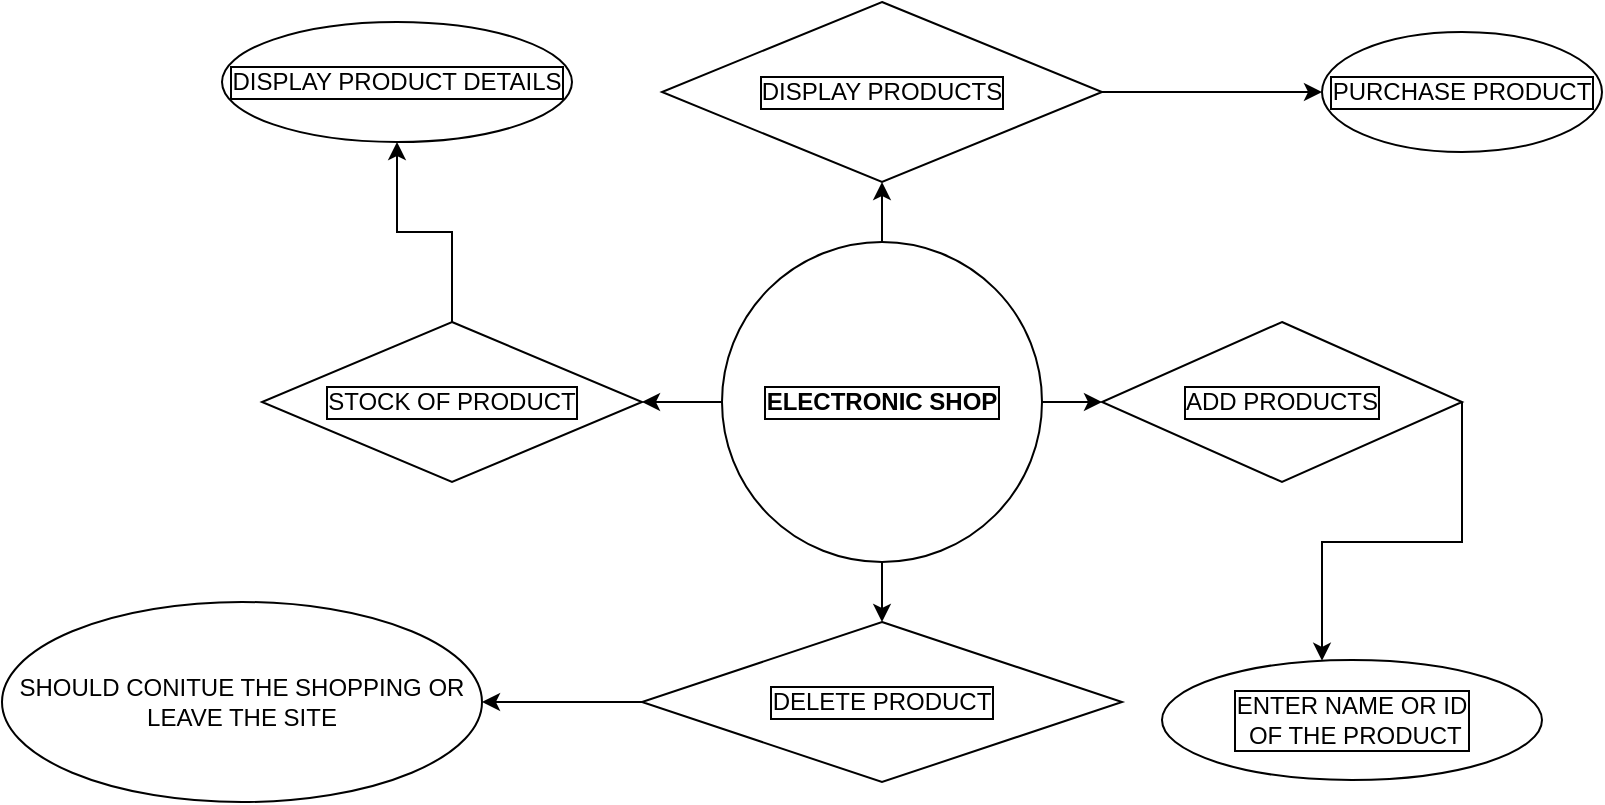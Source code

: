 <mxfile version="15.8.3" type="github">
  <diagram id="C5RBs43oDa-KdzZeNtuy" name="Page-1">
    <mxGraphModel dx="843" dy="428" grid="1" gridSize="10" guides="1" tooltips="1" connect="1" arrows="1" fold="1" page="1" pageScale="1" pageWidth="827" pageHeight="1169" math="0" shadow="0">
      <root>
        <mxCell id="WIyWlLk6GJQsqaUBKTNV-0" />
        <mxCell id="WIyWlLk6GJQsqaUBKTNV-1" parent="WIyWlLk6GJQsqaUBKTNV-0" />
        <mxCell id="1DGVkTzjhTIz0uIGiIYD-1" style="edgeStyle=orthogonalEdgeStyle;rounded=0;orthogonalLoop=1;jettySize=auto;html=1;" edge="1" parent="WIyWlLk6GJQsqaUBKTNV-1" source="1DGVkTzjhTIz0uIGiIYD-0" target="1DGVkTzjhTIz0uIGiIYD-6">
          <mxGeometry relative="1" as="geometry">
            <mxPoint x="450" y="550" as="targetPoint" />
          </mxGeometry>
        </mxCell>
        <mxCell id="1DGVkTzjhTIz0uIGiIYD-2" style="edgeStyle=orthogonalEdgeStyle;rounded=0;orthogonalLoop=1;jettySize=auto;html=1;" edge="1" parent="WIyWlLk6GJQsqaUBKTNV-1" source="1DGVkTzjhTIz0uIGiIYD-0" target="1DGVkTzjhTIz0uIGiIYD-5">
          <mxGeometry relative="1" as="geometry">
            <mxPoint x="600" y="690" as="targetPoint" />
          </mxGeometry>
        </mxCell>
        <mxCell id="1DGVkTzjhTIz0uIGiIYD-3" style="edgeStyle=orthogonalEdgeStyle;rounded=0;orthogonalLoop=1;jettySize=auto;html=1;" edge="1" parent="WIyWlLk6GJQsqaUBKTNV-1" source="1DGVkTzjhTIz0uIGiIYD-0" target="1DGVkTzjhTIz0uIGiIYD-13">
          <mxGeometry relative="1" as="geometry">
            <mxPoint x="450" y="840" as="targetPoint" />
          </mxGeometry>
        </mxCell>
        <mxCell id="1DGVkTzjhTIz0uIGiIYD-4" style="edgeStyle=orthogonalEdgeStyle;rounded=0;orthogonalLoop=1;jettySize=auto;html=1;" edge="1" parent="WIyWlLk6GJQsqaUBKTNV-1" source="1DGVkTzjhTIz0uIGiIYD-0" target="1DGVkTzjhTIz0uIGiIYD-12">
          <mxGeometry relative="1" as="geometry">
            <mxPoint x="290" y="690" as="targetPoint" />
          </mxGeometry>
        </mxCell>
        <mxCell id="1DGVkTzjhTIz0uIGiIYD-0" value="ELECTRONIC SHOP" style="ellipse;whiteSpace=wrap;html=1;aspect=fixed;fontStyle=1;labelBackgroundColor=default;labelBorderColor=default;" vertex="1" parent="WIyWlLk6GJQsqaUBKTNV-1">
          <mxGeometry x="370" y="610" width="160" height="160" as="geometry" />
        </mxCell>
        <mxCell id="1DGVkTzjhTIz0uIGiIYD-19" value="" style="edgeStyle=orthogonalEdgeStyle;rounded=0;orthogonalLoop=1;jettySize=auto;html=1;exitX=1;exitY=0.5;exitDx=0;exitDy=0;" edge="1" parent="WIyWlLk6GJQsqaUBKTNV-1" source="1DGVkTzjhTIz0uIGiIYD-5" target="1DGVkTzjhTIz0uIGiIYD-18">
          <mxGeometry relative="1" as="geometry">
            <Array as="points">
              <mxPoint x="740" y="760" />
              <mxPoint x="670" y="760" />
            </Array>
          </mxGeometry>
        </mxCell>
        <mxCell id="1DGVkTzjhTIz0uIGiIYD-5" value="ADD PRODUCTS" style="rhombus;whiteSpace=wrap;html=1;labelBackgroundColor=default;labelBorderColor=default;" vertex="1" parent="WIyWlLk6GJQsqaUBKTNV-1">
          <mxGeometry x="560" y="650" width="180" height="80" as="geometry" />
        </mxCell>
        <mxCell id="1DGVkTzjhTIz0uIGiIYD-17" value="" style="edgeStyle=orthogonalEdgeStyle;rounded=0;orthogonalLoop=1;jettySize=auto;html=1;" edge="1" parent="WIyWlLk6GJQsqaUBKTNV-1" source="1DGVkTzjhTIz0uIGiIYD-6" target="1DGVkTzjhTIz0uIGiIYD-16">
          <mxGeometry relative="1" as="geometry" />
        </mxCell>
        <mxCell id="1DGVkTzjhTIz0uIGiIYD-6" value="DISPLAY PRODUCTS" style="rhombus;whiteSpace=wrap;html=1;labelBackgroundColor=default;labelBorderColor=default;" vertex="1" parent="WIyWlLk6GJQsqaUBKTNV-1">
          <mxGeometry x="340" y="490" width="220" height="90" as="geometry" />
        </mxCell>
        <mxCell id="1DGVkTzjhTIz0uIGiIYD-15" value="" style="edgeStyle=orthogonalEdgeStyle;rounded=0;orthogonalLoop=1;jettySize=auto;html=1;" edge="1" parent="WIyWlLk6GJQsqaUBKTNV-1" source="1DGVkTzjhTIz0uIGiIYD-12" target="1DGVkTzjhTIz0uIGiIYD-14">
          <mxGeometry relative="1" as="geometry" />
        </mxCell>
        <mxCell id="1DGVkTzjhTIz0uIGiIYD-12" value="STOCK OF PRODUCT" style="rhombus;whiteSpace=wrap;html=1;labelBackgroundColor=default;labelBorderColor=default;" vertex="1" parent="WIyWlLk6GJQsqaUBKTNV-1">
          <mxGeometry x="140" y="650" width="190" height="80" as="geometry" />
        </mxCell>
        <mxCell id="1DGVkTzjhTIz0uIGiIYD-21" value="" style="edgeStyle=orthogonalEdgeStyle;rounded=0;orthogonalLoop=1;jettySize=auto;html=1;" edge="1" parent="WIyWlLk6GJQsqaUBKTNV-1" source="1DGVkTzjhTIz0uIGiIYD-13">
          <mxGeometry relative="1" as="geometry">
            <mxPoint x="250" y="840" as="targetPoint" />
          </mxGeometry>
        </mxCell>
        <mxCell id="1DGVkTzjhTIz0uIGiIYD-13" value="DELETE PRODUCT" style="rhombus;whiteSpace=wrap;html=1;labelBackgroundColor=default;labelBorderColor=default;" vertex="1" parent="WIyWlLk6GJQsqaUBKTNV-1">
          <mxGeometry x="330" y="800" width="240" height="80" as="geometry" />
        </mxCell>
        <mxCell id="1DGVkTzjhTIz0uIGiIYD-14" value="DISPLAY PRODUCT DETAILS" style="ellipse;whiteSpace=wrap;html=1;labelBackgroundColor=rgba(255, 255, 255, 1);labelBorderColor=rgba(0, 0, 0, 1);" vertex="1" parent="WIyWlLk6GJQsqaUBKTNV-1">
          <mxGeometry x="120" y="500" width="175" height="60" as="geometry" />
        </mxCell>
        <mxCell id="1DGVkTzjhTIz0uIGiIYD-16" value="PURCHASE PRODUCT" style="ellipse;whiteSpace=wrap;html=1;labelBackgroundColor=rgba(255, 255, 255, 1);labelBorderColor=rgba(0, 0, 0, 1);" vertex="1" parent="WIyWlLk6GJQsqaUBKTNV-1">
          <mxGeometry x="670" y="505" width="140" height="60" as="geometry" />
        </mxCell>
        <mxCell id="1DGVkTzjhTIz0uIGiIYD-18" value="ENTER NAME OR ID&lt;br&gt;&amp;nbsp;OF THE PRODUCT" style="ellipse;whiteSpace=wrap;html=1;labelBackgroundColor=rgba(255, 255, 255, 1);labelBorderColor=rgba(0, 0, 0, 1);" vertex="1" parent="WIyWlLk6GJQsqaUBKTNV-1">
          <mxGeometry x="590" y="819" width="190" height="60" as="geometry" />
        </mxCell>
        <mxCell id="1DGVkTzjhTIz0uIGiIYD-20" value="SHOULD CONITUE THE SHOPPING OR &lt;br&gt;LEAVE THE SITE" style="ellipse;whiteSpace=wrap;html=1;labelBackgroundColor=rgba(255, 255, 255, 1);labelBorderColor=none;" vertex="1" parent="WIyWlLk6GJQsqaUBKTNV-1">
          <mxGeometry x="10" y="790" width="240" height="100" as="geometry" />
        </mxCell>
      </root>
    </mxGraphModel>
  </diagram>
</mxfile>
